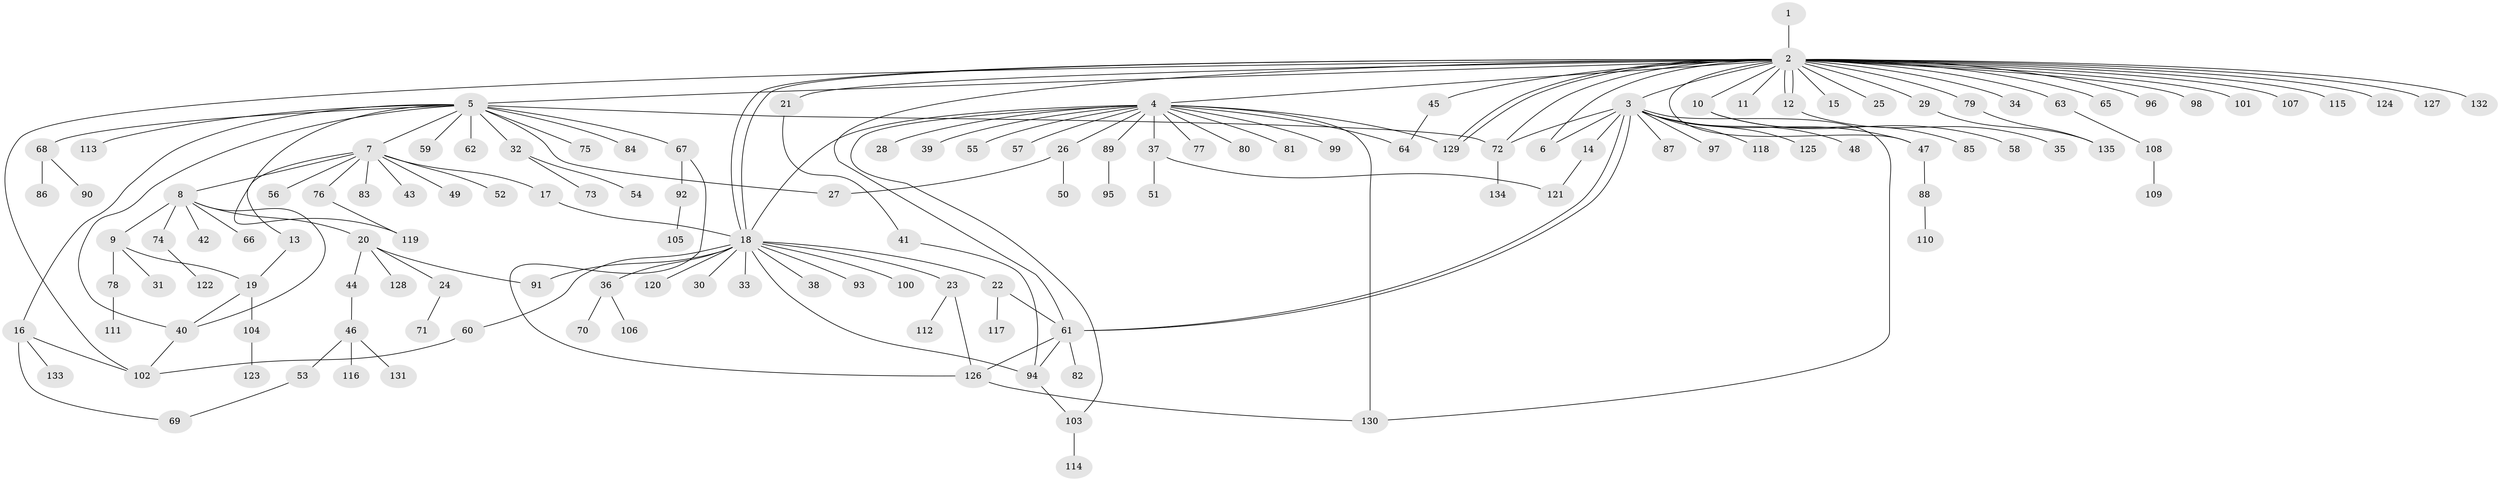 // coarse degree distribution, {1: 0.7446808510638298, 44: 0.010638297872340425, 2: 0.1595744680851064, 16: 0.010638297872340425, 14: 0.02127659574468085, 3: 0.010638297872340425, 6: 0.010638297872340425, 5: 0.010638297872340425, 4: 0.02127659574468085}
// Generated by graph-tools (version 1.1) at 2025/51/03/04/25 21:51:01]
// undirected, 135 vertices, 167 edges
graph export_dot {
graph [start="1"]
  node [color=gray90,style=filled];
  1;
  2;
  3;
  4;
  5;
  6;
  7;
  8;
  9;
  10;
  11;
  12;
  13;
  14;
  15;
  16;
  17;
  18;
  19;
  20;
  21;
  22;
  23;
  24;
  25;
  26;
  27;
  28;
  29;
  30;
  31;
  32;
  33;
  34;
  35;
  36;
  37;
  38;
  39;
  40;
  41;
  42;
  43;
  44;
  45;
  46;
  47;
  48;
  49;
  50;
  51;
  52;
  53;
  54;
  55;
  56;
  57;
  58;
  59;
  60;
  61;
  62;
  63;
  64;
  65;
  66;
  67;
  68;
  69;
  70;
  71;
  72;
  73;
  74;
  75;
  76;
  77;
  78;
  79;
  80;
  81;
  82;
  83;
  84;
  85;
  86;
  87;
  88;
  89;
  90;
  91;
  92;
  93;
  94;
  95;
  96;
  97;
  98;
  99;
  100;
  101;
  102;
  103;
  104;
  105;
  106;
  107;
  108;
  109;
  110;
  111;
  112;
  113;
  114;
  115;
  116;
  117;
  118;
  119;
  120;
  121;
  122;
  123;
  124;
  125;
  126;
  127;
  128;
  129;
  130;
  131;
  132;
  133;
  134;
  135;
  1 -- 2;
  2 -- 3;
  2 -- 4;
  2 -- 5;
  2 -- 6;
  2 -- 10;
  2 -- 11;
  2 -- 12;
  2 -- 12;
  2 -- 15;
  2 -- 18;
  2 -- 18;
  2 -- 21;
  2 -- 25;
  2 -- 29;
  2 -- 34;
  2 -- 45;
  2 -- 47;
  2 -- 61;
  2 -- 63;
  2 -- 65;
  2 -- 72;
  2 -- 79;
  2 -- 96;
  2 -- 98;
  2 -- 101;
  2 -- 102;
  2 -- 107;
  2 -- 115;
  2 -- 124;
  2 -- 127;
  2 -- 129;
  2 -- 129;
  2 -- 132;
  3 -- 6;
  3 -- 14;
  3 -- 47;
  3 -- 48;
  3 -- 61;
  3 -- 61;
  3 -- 72;
  3 -- 87;
  3 -- 97;
  3 -- 118;
  3 -- 125;
  3 -- 130;
  4 -- 18;
  4 -- 26;
  4 -- 28;
  4 -- 37;
  4 -- 39;
  4 -- 55;
  4 -- 57;
  4 -- 64;
  4 -- 77;
  4 -- 80;
  4 -- 81;
  4 -- 89;
  4 -- 99;
  4 -- 103;
  4 -- 129;
  4 -- 130;
  5 -- 7;
  5 -- 16;
  5 -- 27;
  5 -- 32;
  5 -- 40;
  5 -- 59;
  5 -- 62;
  5 -- 67;
  5 -- 68;
  5 -- 72;
  5 -- 75;
  5 -- 84;
  5 -- 113;
  5 -- 119;
  7 -- 8;
  7 -- 13;
  7 -- 17;
  7 -- 43;
  7 -- 49;
  7 -- 52;
  7 -- 56;
  7 -- 76;
  7 -- 83;
  8 -- 9;
  8 -- 20;
  8 -- 40;
  8 -- 42;
  8 -- 66;
  8 -- 74;
  9 -- 19;
  9 -- 31;
  9 -- 78;
  10 -- 58;
  10 -- 85;
  12 -- 35;
  13 -- 19;
  14 -- 121;
  16 -- 69;
  16 -- 102;
  16 -- 133;
  17 -- 18;
  18 -- 22;
  18 -- 23;
  18 -- 30;
  18 -- 33;
  18 -- 36;
  18 -- 38;
  18 -- 60;
  18 -- 91;
  18 -- 93;
  18 -- 94;
  18 -- 100;
  18 -- 120;
  19 -- 40;
  19 -- 104;
  20 -- 24;
  20 -- 44;
  20 -- 91;
  20 -- 128;
  21 -- 41;
  22 -- 61;
  22 -- 117;
  23 -- 112;
  23 -- 126;
  24 -- 71;
  26 -- 27;
  26 -- 50;
  29 -- 135;
  32 -- 54;
  32 -- 73;
  36 -- 70;
  36 -- 106;
  37 -- 51;
  37 -- 121;
  40 -- 102;
  41 -- 94;
  44 -- 46;
  45 -- 64;
  46 -- 53;
  46 -- 116;
  46 -- 131;
  47 -- 88;
  53 -- 69;
  60 -- 102;
  61 -- 82;
  61 -- 94;
  61 -- 126;
  63 -- 108;
  67 -- 92;
  67 -- 126;
  68 -- 86;
  68 -- 90;
  72 -- 134;
  74 -- 122;
  76 -- 119;
  78 -- 111;
  79 -- 135;
  88 -- 110;
  89 -- 95;
  92 -- 105;
  94 -- 103;
  103 -- 114;
  104 -- 123;
  108 -- 109;
  126 -- 130;
}
